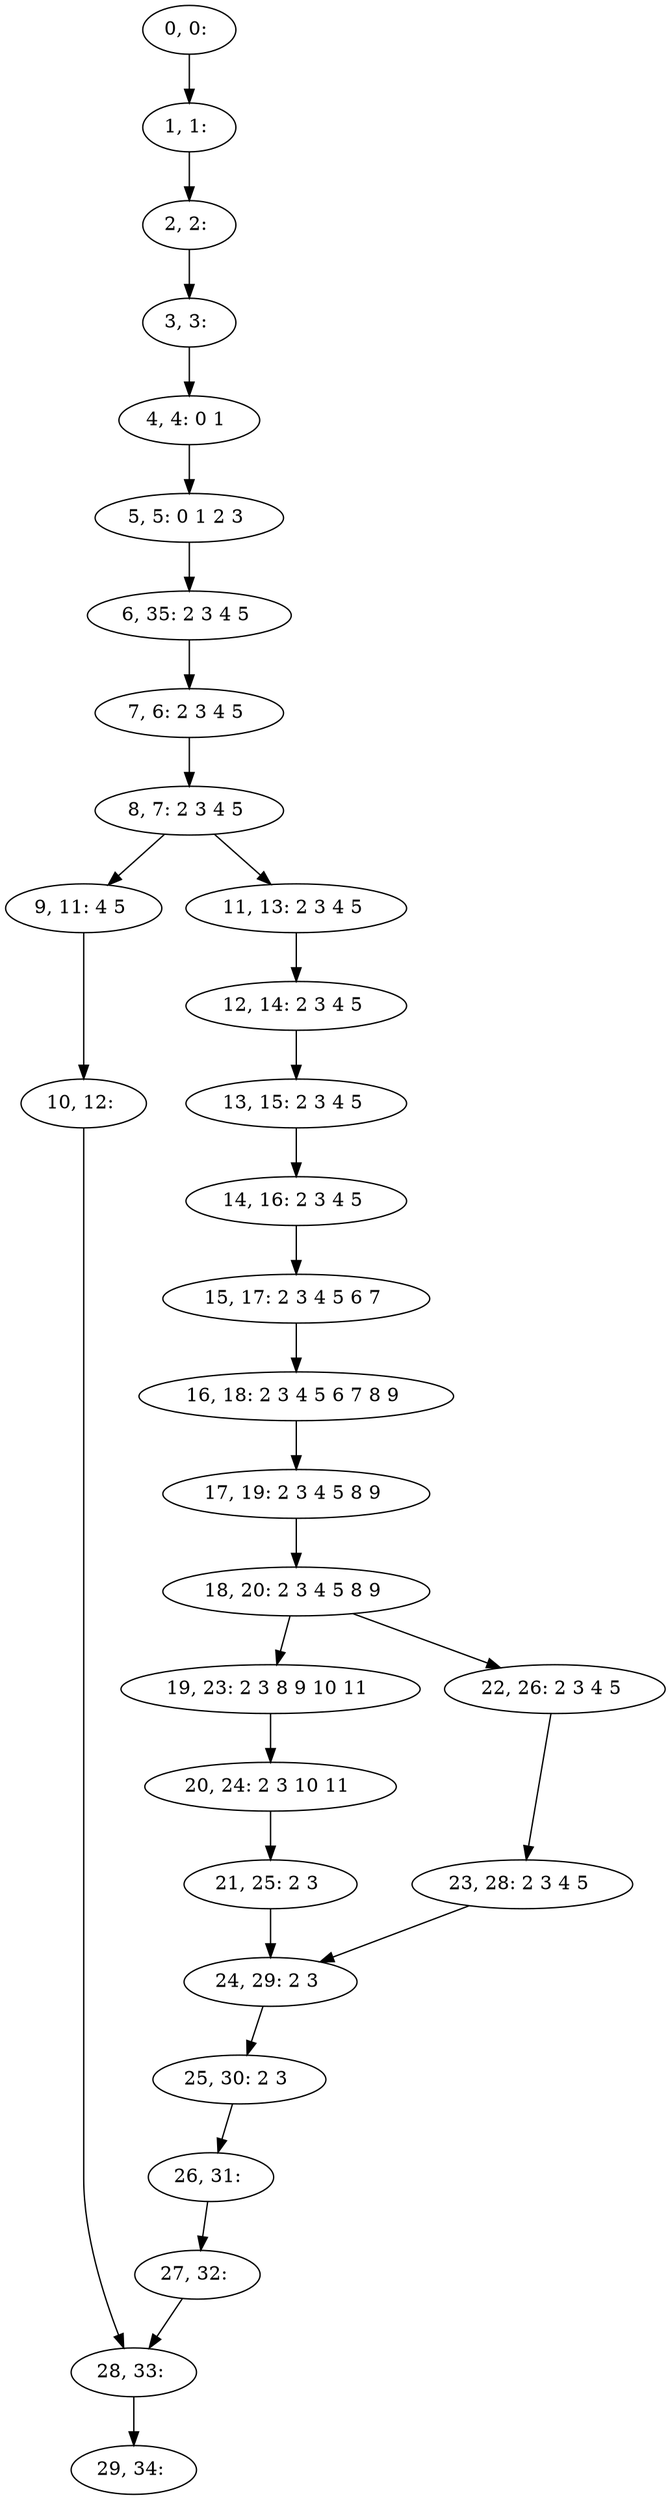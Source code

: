 digraph G {
0[label="0, 0: "];
1[label="1, 1: "];
2[label="2, 2: "];
3[label="3, 3: "];
4[label="4, 4: 0 1 "];
5[label="5, 5: 0 1 2 3 "];
6[label="6, 35: 2 3 4 5 "];
7[label="7, 6: 2 3 4 5 "];
8[label="8, 7: 2 3 4 5 "];
9[label="9, 11: 4 5 "];
10[label="10, 12: "];
11[label="11, 13: 2 3 4 5 "];
12[label="12, 14: 2 3 4 5 "];
13[label="13, 15: 2 3 4 5 "];
14[label="14, 16: 2 3 4 5 "];
15[label="15, 17: 2 3 4 5 6 7 "];
16[label="16, 18: 2 3 4 5 6 7 8 9 "];
17[label="17, 19: 2 3 4 5 8 9 "];
18[label="18, 20: 2 3 4 5 8 9 "];
19[label="19, 23: 2 3 8 9 10 11 "];
20[label="20, 24: 2 3 10 11 "];
21[label="21, 25: 2 3 "];
22[label="22, 26: 2 3 4 5 "];
23[label="23, 28: 2 3 4 5 "];
24[label="24, 29: 2 3 "];
25[label="25, 30: 2 3 "];
26[label="26, 31: "];
27[label="27, 32: "];
28[label="28, 33: "];
29[label="29, 34: "];
0->1 ;
1->2 ;
2->3 ;
3->4 ;
4->5 ;
5->6 ;
6->7 ;
7->8 ;
8->9 ;
8->11 ;
9->10 ;
10->28 ;
11->12 ;
12->13 ;
13->14 ;
14->15 ;
15->16 ;
16->17 ;
17->18 ;
18->19 ;
18->22 ;
19->20 ;
20->21 ;
21->24 ;
22->23 ;
23->24 ;
24->25 ;
25->26 ;
26->27 ;
27->28 ;
28->29 ;
}
